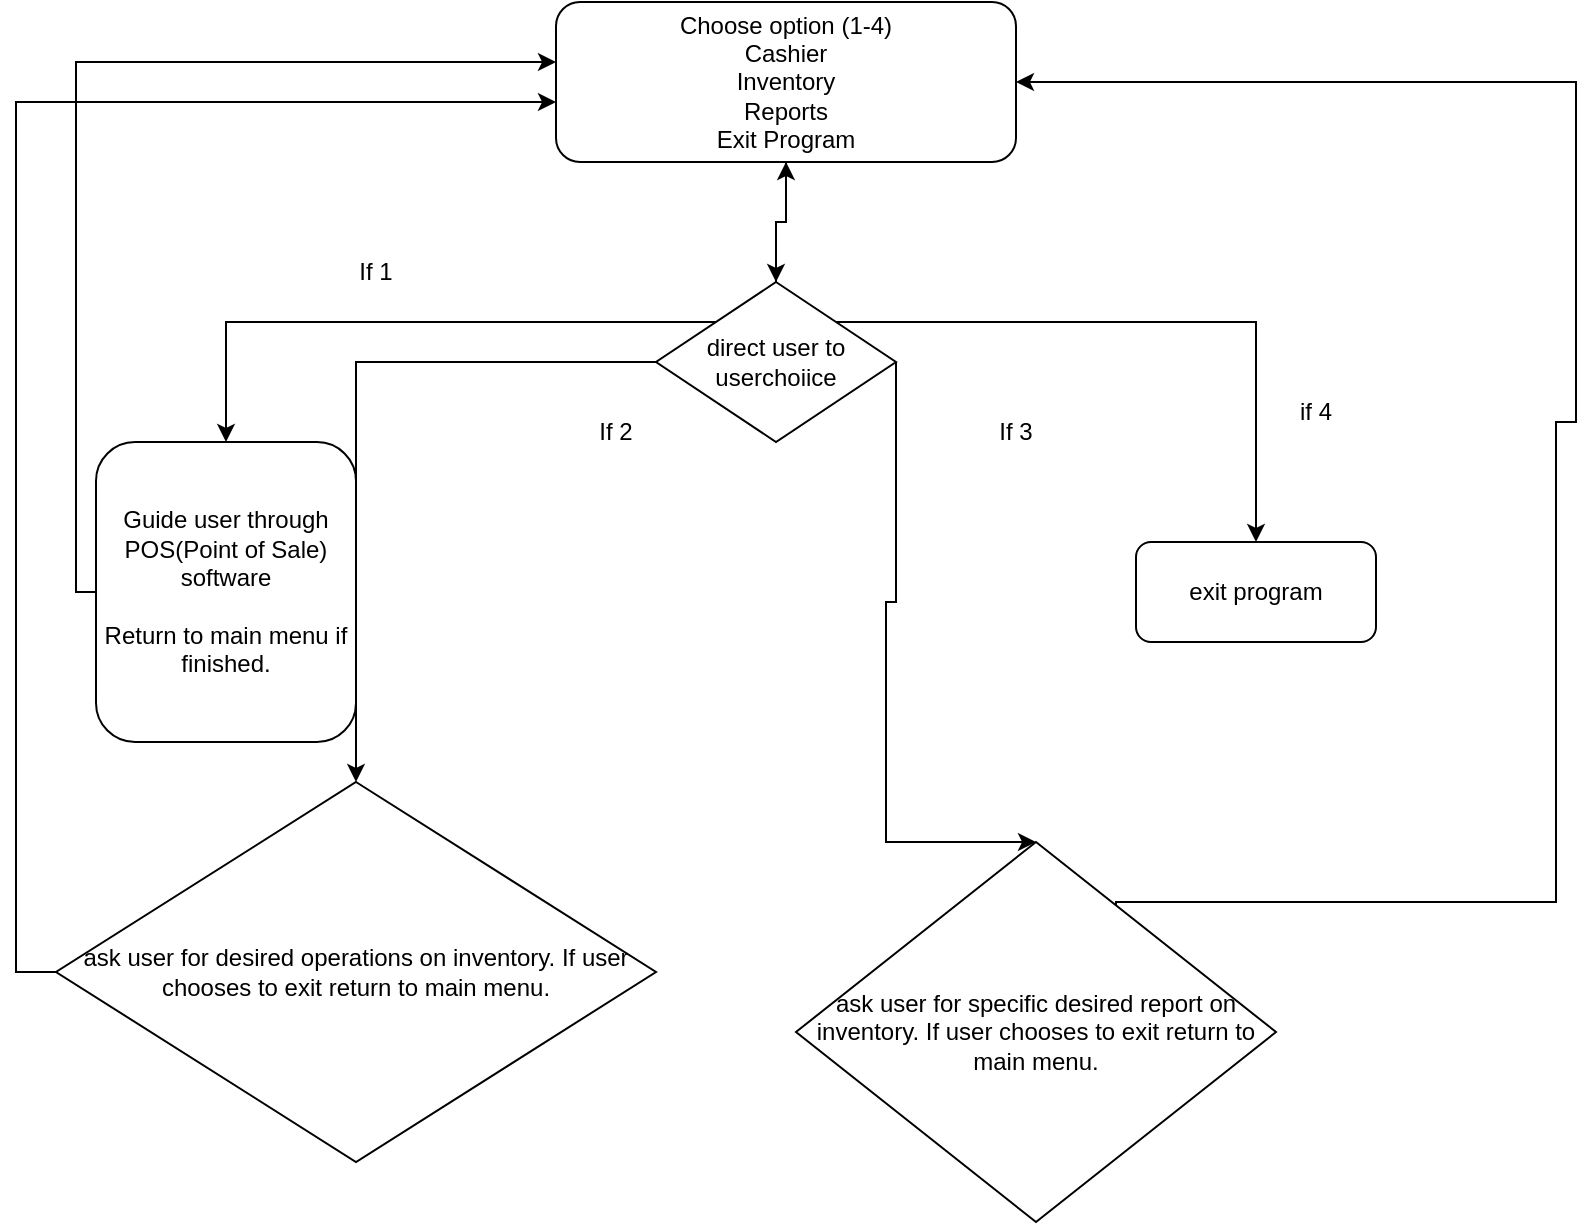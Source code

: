 <mxfile version="26.1.3">
  <diagram id="C5RBs43oDa-KdzZeNtuy" name="Page-1">
    <mxGraphModel dx="1434" dy="782" grid="1" gridSize="10" guides="1" tooltips="1" connect="1" arrows="1" fold="1" page="1" pageScale="1" pageWidth="827" pageHeight="1169" math="0" shadow="0">
      <root>
        <mxCell id="WIyWlLk6GJQsqaUBKTNV-0" />
        <mxCell id="WIyWlLk6GJQsqaUBKTNV-1" parent="WIyWlLk6GJQsqaUBKTNV-0" />
        <mxCell id="c-h7-R5tRwGiWkRV6ZdH-1" value="" style="edgeStyle=orthogonalEdgeStyle;rounded=0;orthogonalLoop=1;jettySize=auto;html=1;" edge="1" parent="WIyWlLk6GJQsqaUBKTNV-1" source="D-wpHk_Uut0GPWnDHKZU-0" target="D-wpHk_Uut0GPWnDHKZU-4">
          <mxGeometry relative="1" as="geometry" />
        </mxCell>
        <mxCell id="D-wpHk_Uut0GPWnDHKZU-0" value="&lt;div&gt;Choose option (1-4)&lt;/div&gt;&lt;div&gt;Cashier&lt;/div&gt;&lt;div&gt;Inventory&lt;/div&gt;&lt;div&gt;Reports&lt;/div&gt;&lt;div&gt;Exit Program&lt;/div&gt;" style="rounded=1;whiteSpace=wrap;html=1;" parent="WIyWlLk6GJQsqaUBKTNV-1" vertex="1">
          <mxGeometry x="280" y="50" width="230" height="80" as="geometry" />
        </mxCell>
        <mxCell id="D-wpHk_Uut0GPWnDHKZU-5" style="edgeStyle=orthogonalEdgeStyle;rounded=0;orthogonalLoop=1;jettySize=auto;html=1;exitX=0.5;exitY=0;exitDx=0;exitDy=0;entryX=0.5;entryY=1;entryDx=0;entryDy=0;" parent="WIyWlLk6GJQsqaUBKTNV-1" source="D-wpHk_Uut0GPWnDHKZU-4" target="D-wpHk_Uut0GPWnDHKZU-0" edge="1">
          <mxGeometry relative="1" as="geometry" />
        </mxCell>
        <mxCell id="D-wpHk_Uut0GPWnDHKZU-7" style="edgeStyle=orthogonalEdgeStyle;rounded=0;orthogonalLoop=1;jettySize=auto;html=1;exitX=1;exitY=0.5;exitDx=0;exitDy=0;entryX=0.5;entryY=0;entryDx=0;entryDy=0;" parent="WIyWlLk6GJQsqaUBKTNV-1" source="D-wpHk_Uut0GPWnDHKZU-4" target="c-h7-R5tRwGiWkRV6ZdH-7" edge="1">
          <mxGeometry relative="1" as="geometry">
            <mxPoint x="490" y="480" as="targetPoint" />
            <Array as="points">
              <mxPoint x="450" y="350" />
              <mxPoint x="445" y="350" />
            </Array>
          </mxGeometry>
        </mxCell>
        <mxCell id="D-wpHk_Uut0GPWnDHKZU-8" style="edgeStyle=orthogonalEdgeStyle;rounded=0;orthogonalLoop=1;jettySize=auto;html=1;exitX=1;exitY=0;exitDx=0;exitDy=0;" parent="WIyWlLk6GJQsqaUBKTNV-1" source="D-wpHk_Uut0GPWnDHKZU-4" target="D-wpHk_Uut0GPWnDHKZU-14" edge="1">
          <mxGeometry relative="1" as="geometry">
            <mxPoint x="620" y="320" as="targetPoint" />
          </mxGeometry>
        </mxCell>
        <mxCell id="D-wpHk_Uut0GPWnDHKZU-9" style="edgeStyle=orthogonalEdgeStyle;rounded=0;orthogonalLoop=1;jettySize=auto;html=1;exitX=0;exitY=0;exitDx=0;exitDy=0;entryX=0.5;entryY=0;entryDx=0;entryDy=0;" parent="WIyWlLk6GJQsqaUBKTNV-1" source="D-wpHk_Uut0GPWnDHKZU-4" target="D-wpHk_Uut0GPWnDHKZU-15" edge="1">
          <mxGeometry relative="1" as="geometry">
            <mxPoint x="150" y="310" as="targetPoint" />
          </mxGeometry>
        </mxCell>
        <mxCell id="D-wpHk_Uut0GPWnDHKZU-10" style="edgeStyle=orthogonalEdgeStyle;rounded=0;orthogonalLoop=1;jettySize=auto;html=1;exitX=0;exitY=0.5;exitDx=0;exitDy=0;entryX=0.5;entryY=0;entryDx=0;entryDy=0;" parent="WIyWlLk6GJQsqaUBKTNV-1" source="D-wpHk_Uut0GPWnDHKZU-4" target="c-h7-R5tRwGiWkRV6ZdH-6" edge="1">
          <mxGeometry relative="1" as="geometry">
            <mxPoint x="230" y="410" as="targetPoint" />
          </mxGeometry>
        </mxCell>
        <mxCell id="D-wpHk_Uut0GPWnDHKZU-4" value="direct user to userchoiice" style="rhombus;whiteSpace=wrap;html=1;" parent="WIyWlLk6GJQsqaUBKTNV-1" vertex="1">
          <mxGeometry x="330" y="190" width="120" height="80" as="geometry" />
        </mxCell>
        <mxCell id="D-wpHk_Uut0GPWnDHKZU-14" value="exit program" style="rounded=1;whiteSpace=wrap;html=1;" parent="WIyWlLk6GJQsqaUBKTNV-1" vertex="1">
          <mxGeometry x="570" y="320" width="120" height="50" as="geometry" />
        </mxCell>
        <mxCell id="c-h7-R5tRwGiWkRV6ZdH-8" style="edgeStyle=orthogonalEdgeStyle;rounded=0;orthogonalLoop=1;jettySize=auto;html=1;entryX=0;entryY=0.375;entryDx=0;entryDy=0;entryPerimeter=0;" edge="1" parent="WIyWlLk6GJQsqaUBKTNV-1" source="D-wpHk_Uut0GPWnDHKZU-15" target="D-wpHk_Uut0GPWnDHKZU-0">
          <mxGeometry relative="1" as="geometry">
            <mxPoint x="70" y="500" as="targetPoint" />
            <Array as="points">
              <mxPoint x="40" y="345" />
              <mxPoint x="40" y="80" />
            </Array>
          </mxGeometry>
        </mxCell>
        <mxCell id="D-wpHk_Uut0GPWnDHKZU-15" value="&lt;div&gt;Guide user through POS(Point of Sale) software&lt;/div&gt;&lt;div&gt;&lt;br&gt;&lt;/div&gt;&lt;div&gt;Return to main menu if finished.&lt;/div&gt;" style="rounded=1;whiteSpace=wrap;html=1;" parent="WIyWlLk6GJQsqaUBKTNV-1" vertex="1">
          <mxGeometry x="50" y="270" width="130" height="150" as="geometry" />
        </mxCell>
        <mxCell id="D-wpHk_Uut0GPWnDHKZU-16" value="If 1" style="text;html=1;align=center;verticalAlign=middle;whiteSpace=wrap;rounded=0;" parent="WIyWlLk6GJQsqaUBKTNV-1" vertex="1">
          <mxGeometry x="160" y="170" width="60" height="30" as="geometry" />
        </mxCell>
        <mxCell id="D-wpHk_Uut0GPWnDHKZU-17" value="If 2" style="text;html=1;align=center;verticalAlign=middle;whiteSpace=wrap;rounded=0;" parent="WIyWlLk6GJQsqaUBKTNV-1" vertex="1">
          <mxGeometry x="280" y="250" width="60" height="30" as="geometry" />
        </mxCell>
        <mxCell id="D-wpHk_Uut0GPWnDHKZU-19" value="If 3" style="text;html=1;align=center;verticalAlign=middle;whiteSpace=wrap;rounded=0;" parent="WIyWlLk6GJQsqaUBKTNV-1" vertex="1">
          <mxGeometry x="480" y="250" width="60" height="30" as="geometry" />
        </mxCell>
        <mxCell id="D-wpHk_Uut0GPWnDHKZU-21" value="if 4" style="text;html=1;align=center;verticalAlign=middle;whiteSpace=wrap;rounded=0;" parent="WIyWlLk6GJQsqaUBKTNV-1" vertex="1">
          <mxGeometry x="630" y="240" width="60" height="30" as="geometry" />
        </mxCell>
        <mxCell id="c-h7-R5tRwGiWkRV6ZdH-11" style="edgeStyle=orthogonalEdgeStyle;rounded=0;orthogonalLoop=1;jettySize=auto;html=1;" edge="1" parent="WIyWlLk6GJQsqaUBKTNV-1" source="c-h7-R5tRwGiWkRV6ZdH-6" target="D-wpHk_Uut0GPWnDHKZU-0">
          <mxGeometry relative="1" as="geometry">
            <mxPoint x="260" y="100" as="targetPoint" />
            <Array as="points">
              <mxPoint x="10" y="535" />
              <mxPoint x="10" y="100" />
            </Array>
          </mxGeometry>
        </mxCell>
        <mxCell id="c-h7-R5tRwGiWkRV6ZdH-6" value="ask user for desired operations on inventory. If user chooses to exit return to main menu." style="rhombus;whiteSpace=wrap;html=1;" vertex="1" parent="WIyWlLk6GJQsqaUBKTNV-1">
          <mxGeometry x="30" y="440" width="300" height="190" as="geometry" />
        </mxCell>
        <mxCell id="c-h7-R5tRwGiWkRV6ZdH-10" style="edgeStyle=orthogonalEdgeStyle;rounded=0;orthogonalLoop=1;jettySize=auto;html=1;entryX=1;entryY=0.5;entryDx=0;entryDy=0;exitX=1;exitY=0.5;exitDx=0;exitDy=0;" edge="1" parent="WIyWlLk6GJQsqaUBKTNV-1" source="c-h7-R5tRwGiWkRV6ZdH-7" target="D-wpHk_Uut0GPWnDHKZU-0">
          <mxGeometry relative="1" as="geometry">
            <mxPoint x="720" y="80" as="targetPoint" />
            <Array as="points">
              <mxPoint x="560" y="500" />
              <mxPoint x="780" y="500" />
              <mxPoint x="780" y="260" />
              <mxPoint x="790" y="260" />
              <mxPoint x="790" y="90" />
            </Array>
          </mxGeometry>
        </mxCell>
        <mxCell id="c-h7-R5tRwGiWkRV6ZdH-7" value="ask user for specific desired report on inventory. If user chooses to exit return to main menu." style="rhombus;whiteSpace=wrap;html=1;" vertex="1" parent="WIyWlLk6GJQsqaUBKTNV-1">
          <mxGeometry x="400" y="470" width="240" height="190" as="geometry" />
        </mxCell>
      </root>
    </mxGraphModel>
  </diagram>
</mxfile>
